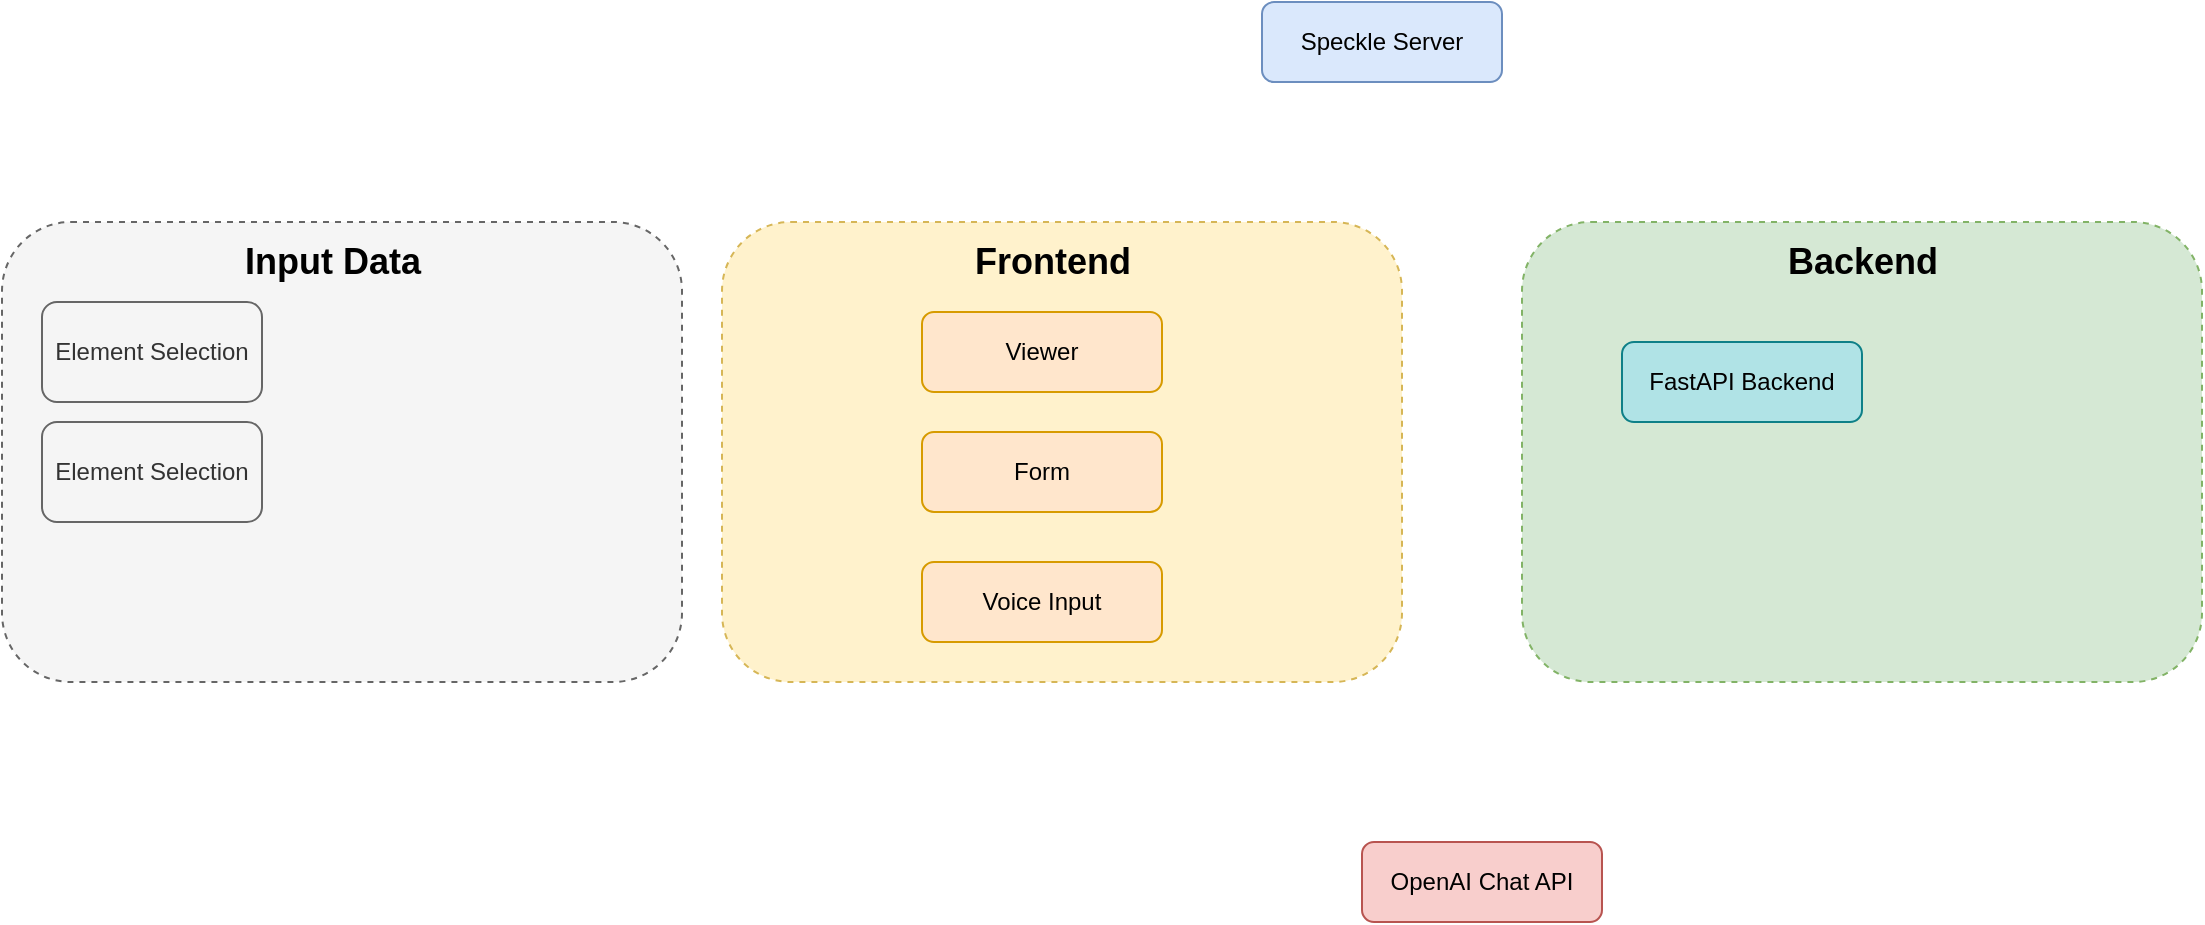 <mxfile version="24.5.2" type="github">
  <diagram id="C5RBs43oDa-KdzZeNtuy" name="Page-1">
    <mxGraphModel dx="2163" dy="759" grid="1" gridSize="10" guides="1" tooltips="1" connect="1" arrows="1" fold="1" page="1" pageScale="1" pageWidth="827" pageHeight="1169" math="0" shadow="0">
      <root>
        <mxCell id="WIyWlLk6GJQsqaUBKTNV-0" />
        <mxCell id="WIyWlLk6GJQsqaUBKTNV-1" parent="WIyWlLk6GJQsqaUBKTNV-0" />
        <mxCell id="aMVlsC_VYneXc4xk9F6m-14" value="" style="rounded=1;whiteSpace=wrap;html=1;fillColor=#d5e8d4;dashed=1;strokeColor=#82b366;" vertex="1" parent="WIyWlLk6GJQsqaUBKTNV-1">
          <mxGeometry x="620" y="160" width="340" height="230" as="geometry" />
        </mxCell>
        <mxCell id="aMVlsC_VYneXc4xk9F6m-11" value="" style="rounded=1;whiteSpace=wrap;html=1;fillColor=#fff2cc;dashed=1;strokeColor=#d6b656;" vertex="1" parent="WIyWlLk6GJQsqaUBKTNV-1">
          <mxGeometry x="220" y="160" width="340" height="230" as="geometry" />
        </mxCell>
        <mxCell id="aMVlsC_VYneXc4xk9F6m-10" value="" style="rounded=1;whiteSpace=wrap;html=1;dashed=1;fillStyle=solid;fillColor=#f5f5f5;fontColor=#333333;strokeColor=#666666;gradientColor=none;" vertex="1" parent="WIyWlLk6GJQsqaUBKTNV-1">
          <mxGeometry x="-140" y="160" width="340" height="230" as="geometry" />
        </mxCell>
        <mxCell id="WIyWlLk6GJQsqaUBKTNV-3" value="Speckle Server" style="rounded=1;whiteSpace=wrap;html=1;fontSize=12;glass=0;strokeWidth=1;shadow=0;fillColor=#dae8fc;strokeColor=#6c8ebf;" parent="WIyWlLk6GJQsqaUBKTNV-1" vertex="1">
          <mxGeometry x="490" y="50" width="120" height="40" as="geometry" />
        </mxCell>
        <mxCell id="WIyWlLk6GJQsqaUBKTNV-7" value="FastAPI Backend" style="rounded=1;whiteSpace=wrap;html=1;fontSize=12;glass=0;strokeWidth=1;shadow=0;fillColor=#b0e3e6;strokeColor=#0e8088;" parent="WIyWlLk6GJQsqaUBKTNV-1" vertex="1">
          <mxGeometry x="670" y="220" width="120" height="40" as="geometry" />
        </mxCell>
        <mxCell id="aMVlsC_VYneXc4xk9F6m-0" value="Viewer" style="rounded=1;whiteSpace=wrap;html=1;fontSize=12;glass=0;strokeWidth=1;shadow=0;fillColor=#ffe6cc;strokeColor=#d79b00;" vertex="1" parent="WIyWlLk6GJQsqaUBKTNV-1">
          <mxGeometry x="320" y="205" width="120" height="40" as="geometry" />
        </mxCell>
        <mxCell id="aMVlsC_VYneXc4xk9F6m-2" value="Element Selection" style="rounded=1;whiteSpace=wrap;html=1;fontSize=12;glass=0;strokeWidth=1;shadow=0;fillColor=#f5f5f5;strokeColor=#666666;fontColor=#333333;" vertex="1" parent="WIyWlLk6GJQsqaUBKTNV-1">
          <mxGeometry x="-120" y="200" width="110" height="50" as="geometry" />
        </mxCell>
        <mxCell id="aMVlsC_VYneXc4xk9F6m-3" value="OpenAI Chat API" style="rounded=1;whiteSpace=wrap;html=1;fontSize=12;glass=0;strokeWidth=1;shadow=0;fillColor=#f8cecc;strokeColor=#b85450;" vertex="1" parent="WIyWlLk6GJQsqaUBKTNV-1">
          <mxGeometry x="540" y="470" width="120" height="40" as="geometry" />
        </mxCell>
        <mxCell id="aMVlsC_VYneXc4xk9F6m-12" value="Input Data" style="text;strokeColor=none;fillColor=none;html=1;fontSize=18;fontStyle=1;verticalAlign=middle;align=center;" vertex="1" parent="WIyWlLk6GJQsqaUBKTNV-1">
          <mxGeometry x="-20" y="170" width="90" height="20" as="geometry" />
        </mxCell>
        <mxCell id="aMVlsC_VYneXc4xk9F6m-13" value="Frontend" style="text;strokeColor=none;fillColor=none;html=1;fontSize=18;fontStyle=1;verticalAlign=middle;align=center;" vertex="1" parent="WIyWlLk6GJQsqaUBKTNV-1">
          <mxGeometry x="340" y="170" width="90" height="20" as="geometry" />
        </mxCell>
        <mxCell id="aMVlsC_VYneXc4xk9F6m-16" value="Backend" style="text;strokeColor=none;fillColor=none;html=1;fontSize=18;fontStyle=1;verticalAlign=middle;align=center;" vertex="1" parent="WIyWlLk6GJQsqaUBKTNV-1">
          <mxGeometry x="745" y="170" width="90" height="20" as="geometry" />
        </mxCell>
        <mxCell id="aMVlsC_VYneXc4xk9F6m-17" value="Element Selection" style="rounded=1;whiteSpace=wrap;html=1;fontSize=12;glass=0;strokeWidth=1;shadow=0;fillColor=#f5f5f5;strokeColor=#666666;fontColor=#333333;" vertex="1" parent="WIyWlLk6GJQsqaUBKTNV-1">
          <mxGeometry x="-120" y="260" width="110" height="50" as="geometry" />
        </mxCell>
        <mxCell id="aMVlsC_VYneXc4xk9F6m-18" value="Form" style="rounded=1;whiteSpace=wrap;html=1;fontSize=12;glass=0;strokeWidth=1;shadow=0;fillColor=#ffe6cc;strokeColor=#d79b00;" vertex="1" parent="WIyWlLk6GJQsqaUBKTNV-1">
          <mxGeometry x="320" y="265" width="120" height="40" as="geometry" />
        </mxCell>
        <mxCell id="aMVlsC_VYneXc4xk9F6m-19" value="Voice Input" style="rounded=1;whiteSpace=wrap;html=1;fontSize=12;glass=0;strokeWidth=1;shadow=0;fillColor=#ffe6cc;strokeColor=#d79b00;" vertex="1" parent="WIyWlLk6GJQsqaUBKTNV-1">
          <mxGeometry x="320" y="330" width="120" height="40" as="geometry" />
        </mxCell>
      </root>
    </mxGraphModel>
  </diagram>
</mxfile>
